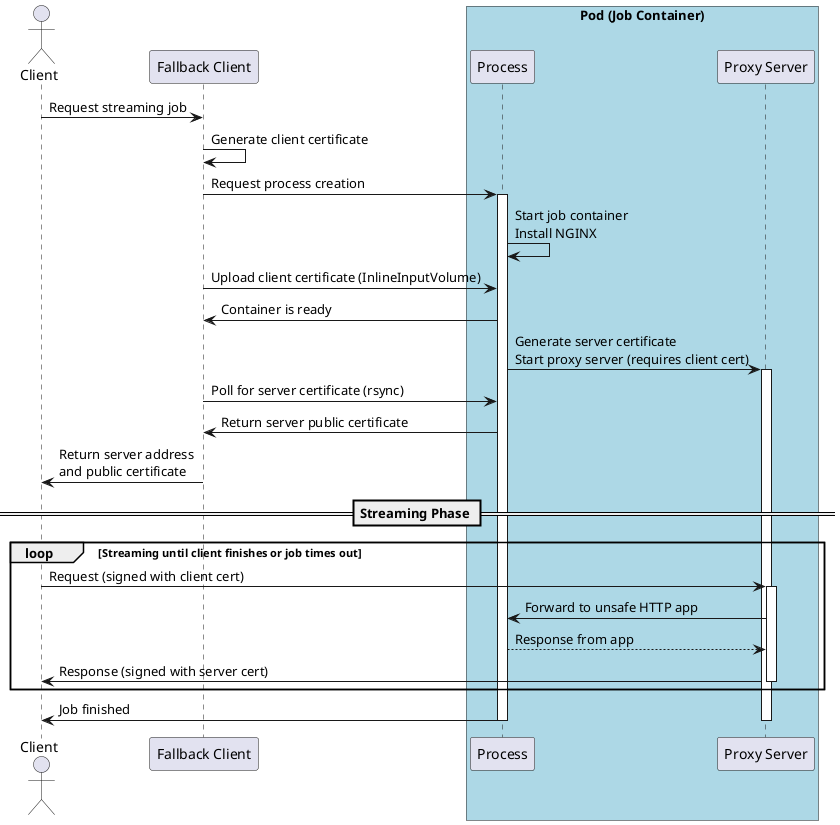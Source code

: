 @startuml
actor Client
participant "Fallback Client"
box "Pod (Job Container)" #LightBlue
  participant Process
  participant "Proxy Server"
end box

Client -> "Fallback Client": Request streaming job
"Fallback Client" -> "Fallback Client": Generate client certificate

"Fallback Client" -> Process: Request process creation
activate Process
Process -> Process: Start job container\nInstall NGINX
"Fallback Client" -> Process: Upload client certificate (InlineInputVolume)
Process -> "Fallback Client": Container is ready

Process -> "Proxy Server": Generate server certificate\nStart proxy server (requires client cert)
activate "Proxy Server"
"Fallback Client" -> Process: Poll for server certificate (rsync)
Process -> "Fallback Client": Return server public certificate

"Fallback Client" -> Client: Return server address\nand public certificate

== Streaming Phase ==
loop Streaming until client finishes or job times out
  Client -> "Proxy Server": Request (signed with client cert)
  activate "Proxy Server"
  "Proxy Server" -> Process: Forward to unsafe HTTP app
  Process --> "Proxy Server": Response from app
  "Proxy Server" -> Client: Response (signed with server cert)
  deactivate "Proxy Server"
end

Process -> Client: Job finished
deactivate "Proxy Server"
deactivate Process

@enduml